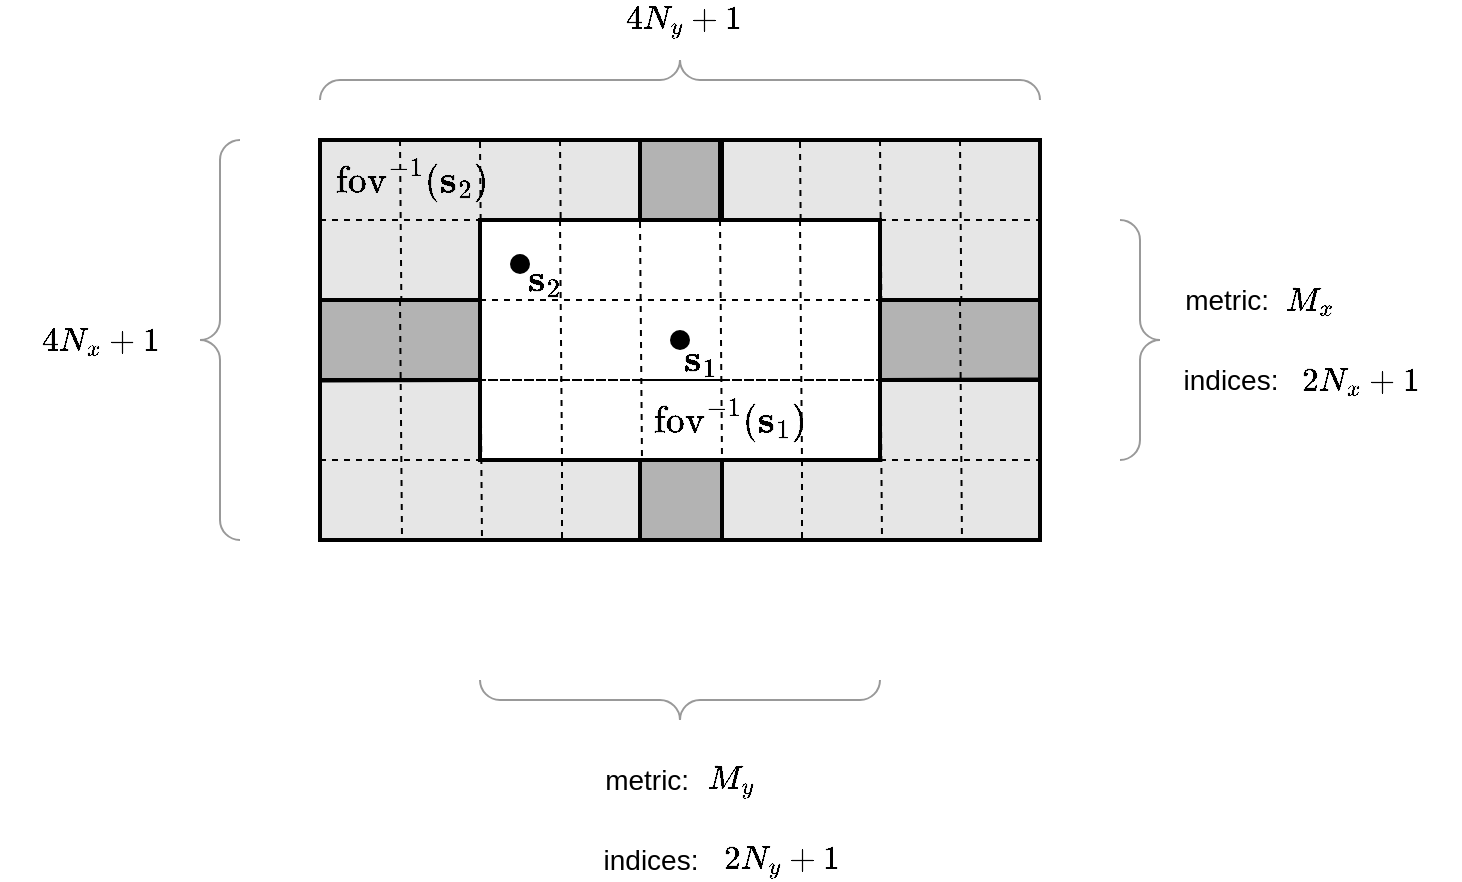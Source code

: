 <mxfile version="18.0.1" type="device"><diagram id="3fj1F_6vdgc_JtYDZL2g" name="Page-1"><mxGraphModel dx="1629" dy="1194" grid="1" gridSize="10" guides="1" tooltips="1" connect="1" arrows="1" fold="1" page="1" pageScale="1" pageWidth="850" pageHeight="1100" math="1" shadow="0"><root><mxCell id="0"/><mxCell id="1" parent="0"/><mxCell id="CxtgnIJiDWNy7kbhSja8-32" value="" style="verticalLabelPosition=bottom;shadow=0;dashed=0;align=center;html=1;verticalAlign=top;strokeWidth=1;shape=mxgraph.mockup.markup.curlyBrace;strokeColor=#999999;fontSize=14;rotation=-180;" vertex="1" parent="1"><mxGeometry x="240" y="550" width="200" height="20" as="geometry"/></mxCell><mxCell id="CxtgnIJiDWNy7kbhSja8-33" value="" style="labelPosition=right;align=left;strokeWidth=1;shape=mxgraph.mockup.markup.curlyBrace;html=1;shadow=0;dashed=0;strokeColor=#999999;direction=north;fontSize=14;rotation=-180;" vertex="1" parent="1"><mxGeometry x="560" y="320" width="20" height="120" as="geometry"/></mxCell><mxCell id="CxtgnIJiDWNy7kbhSja8-34" value="metric:&amp;nbsp;" style="text;html=1;align=center;verticalAlign=middle;resizable=0;points=[];autosize=1;strokeColor=none;fillColor=none;fontSize=14;" vertex="1" parent="1"><mxGeometry x="585" y="350" width="60" height="20" as="geometry"/></mxCell><mxCell id="CxtgnIJiDWNy7kbhSja8-37" value="indices:" style="text;html=1;align=center;verticalAlign=middle;resizable=0;points=[];autosize=1;strokeColor=none;fillColor=none;fontSize=14;" vertex="1" parent="1"><mxGeometry x="585" y="390" width="60" height="20" as="geometry"/></mxCell><mxCell id="CxtgnIJiDWNy7kbhSja8-39" value="$$M_x$$" style="text;html=1;align=center;verticalAlign=middle;resizable=0;points=[];autosize=1;strokeColor=none;fillColor=none;fontSize=14;" vertex="1" parent="1"><mxGeometry x="620" y="350" width="70" height="20" as="geometry"/></mxCell><mxCell id="CxtgnIJiDWNy7kbhSja8-40" value="$$2N_x+1$$" style="text;html=1;align=center;verticalAlign=middle;resizable=0;points=[];autosize=1;strokeColor=none;fillColor=none;fontSize=14;" vertex="1" parent="1"><mxGeometry x="630" y="390" width="100" height="20" as="geometry"/></mxCell><mxCell id="CxtgnIJiDWNy7kbhSja8-42" value="metric:&amp;nbsp;" style="text;html=1;align=center;verticalAlign=middle;resizable=0;points=[];autosize=1;strokeColor=none;fillColor=none;fontSize=14;" vertex="1" parent="1"><mxGeometry x="295" y="590" width="60" height="20" as="geometry"/></mxCell><mxCell id="CxtgnIJiDWNy7kbhSja8-43" value="indices:" style="text;html=1;align=center;verticalAlign=middle;resizable=0;points=[];autosize=1;strokeColor=none;fillColor=none;fontSize=14;" vertex="1" parent="1"><mxGeometry x="295" y="630" width="60" height="20" as="geometry"/></mxCell><mxCell id="CxtgnIJiDWNy7kbhSja8-44" value="$$M_y$$" style="text;html=1;align=center;verticalAlign=middle;resizable=0;points=[];autosize=1;strokeColor=none;fillColor=none;fontSize=14;" vertex="1" parent="1"><mxGeometry x="330" y="590" width="70" height="20" as="geometry"/></mxCell><mxCell id="CxtgnIJiDWNy7kbhSja8-45" value="$$2N_y+1$$" style="text;html=1;align=center;verticalAlign=middle;resizable=0;points=[];autosize=1;strokeColor=none;fillColor=none;fontSize=14;" vertex="1" parent="1"><mxGeometry x="340" y="630" width="100" height="20" as="geometry"/></mxCell><mxCell id="CxtgnIJiDWNy7kbhSja8-48" value="" style="group;labelBackgroundColor=#FFFFFF;" vertex="1" connectable="0" parent="1"><mxGeometry x="160" y="280" width="361" height="120" as="geometry"/></mxCell><mxCell id="CxtgnIJiDWNy7kbhSja8-49" value="" style="rounded=0;whiteSpace=wrap;html=1;fontSize=14;strokeColor=default;strokeWidth=2;fillColor=#E6E6E6;" vertex="1" parent="CxtgnIJiDWNy7kbhSja8-48"><mxGeometry width="200" height="120" as="geometry"/></mxCell><mxCell id="CxtgnIJiDWNy7kbhSja8-50" value="" style="endArrow=none;html=1;rounded=0;dashed=1;fontSize=14;entryX=1.005;entryY=0.333;entryDx=0;entryDy=0;entryPerimeter=0;" edge="1" parent="CxtgnIJiDWNy7kbhSja8-48" target="CxtgnIJiDWNy7kbhSja8-49"><mxGeometry width="50" height="50" relative="1" as="geometry"><mxPoint y="40" as="sourcePoint"/><mxPoint x="90" y="40" as="targetPoint"/></mxGeometry></mxCell><mxCell id="CxtgnIJiDWNy7kbhSja8-51" value="" style="endArrow=none;html=1;rounded=0;dashed=1;fontSize=14;entryX=1.005;entryY=0.333;entryDx=0;entryDy=0;entryPerimeter=0;" edge="1" parent="CxtgnIJiDWNy7kbhSja8-48"><mxGeometry width="50" height="50" relative="1" as="geometry"><mxPoint y="80.04" as="sourcePoint"/><mxPoint x="201" y="80.0" as="targetPoint"/></mxGeometry></mxCell><mxCell id="CxtgnIJiDWNy7kbhSja8-52" value="" style="endArrow=none;html=1;rounded=0;dashed=1;fontSize=14;entryX=0.205;entryY=0.992;entryDx=0;entryDy=0;entryPerimeter=0;exitX=0.2;exitY=0;exitDx=0;exitDy=0;exitPerimeter=0;" edge="1" parent="CxtgnIJiDWNy7kbhSja8-48" source="CxtgnIJiDWNy7kbhSja8-49" target="CxtgnIJiDWNy7kbhSja8-49"><mxGeometry width="50" height="50" relative="1" as="geometry"><mxPoint x="10" y="90.04" as="sourcePoint"/><mxPoint x="211" y="90" as="targetPoint"/></mxGeometry></mxCell><mxCell id="CxtgnIJiDWNy7kbhSja8-53" value="" style="endArrow=none;html=1;rounded=0;dashed=1;fontSize=14;entryX=0.205;entryY=0.992;entryDx=0;entryDy=0;entryPerimeter=0;exitX=0.2;exitY=0;exitDx=0;exitDy=0;exitPerimeter=0;" edge="1" parent="CxtgnIJiDWNy7kbhSja8-48"><mxGeometry width="50" height="50" relative="1" as="geometry"><mxPoint x="80" y="0.96" as="sourcePoint"/><mxPoint x="81" y="120.0" as="targetPoint"/></mxGeometry></mxCell><mxCell id="CxtgnIJiDWNy7kbhSja8-54" value="" style="endArrow=none;html=1;rounded=0;dashed=1;fontSize=14;entryX=0.205;entryY=0.992;entryDx=0;entryDy=0;entryPerimeter=0;exitX=0.2;exitY=0;exitDx=0;exitDy=0;exitPerimeter=0;" edge="1" parent="CxtgnIJiDWNy7kbhSja8-48"><mxGeometry width="50" height="50" relative="1" as="geometry"><mxPoint x="120" as="sourcePoint"/><mxPoint x="121" y="119.04" as="targetPoint"/></mxGeometry></mxCell><mxCell id="CxtgnIJiDWNy7kbhSja8-55" value="" style="endArrow=none;html=1;rounded=0;dashed=1;fontSize=14;entryX=0.805;entryY=1.008;entryDx=0;entryDy=0;entryPerimeter=0;exitX=0.2;exitY=0;exitDx=0;exitDy=0;exitPerimeter=0;" edge="1" parent="CxtgnIJiDWNy7kbhSja8-48" target="CxtgnIJiDWNy7kbhSja8-49"><mxGeometry width="50" height="50" relative="1" as="geometry"><mxPoint x="160" as="sourcePoint"/><mxPoint x="161" y="119.04" as="targetPoint"/></mxGeometry></mxCell><mxCell id="CxtgnIJiDWNy7kbhSja8-96" value="" style="group;labelBackgroundColor=#FFFFFF;fillColor=#E6E6E6;container=0;" vertex="1" connectable="0" parent="CxtgnIJiDWNy7kbhSja8-48"><mxGeometry x="160" width="201" height="120" as="geometry"/></mxCell><mxCell id="CxtgnIJiDWNy7kbhSja8-97" value="" style="rounded=0;whiteSpace=wrap;html=1;fontSize=14;strokeColor=default;strokeWidth=2;fillColor=#E6E6E6;" vertex="1" parent="CxtgnIJiDWNy7kbhSja8-48"><mxGeometry x="160" width="200" height="120" as="geometry"/></mxCell><mxCell id="CxtgnIJiDWNy7kbhSja8-98" value="" style="endArrow=none;html=1;rounded=0;dashed=1;fontSize=14;entryX=1.005;entryY=0.333;entryDx=0;entryDy=0;entryPerimeter=0;" edge="1" parent="CxtgnIJiDWNy7kbhSja8-48" target="CxtgnIJiDWNy7kbhSja8-97"><mxGeometry width="50" height="50" relative="1" as="geometry"><mxPoint x="160" y="40" as="sourcePoint"/><mxPoint x="250" y="40" as="targetPoint"/></mxGeometry></mxCell><mxCell id="CxtgnIJiDWNy7kbhSja8-99" value="" style="endArrow=none;html=1;rounded=0;dashed=1;fontSize=14;entryX=1.005;entryY=0.333;entryDx=0;entryDy=0;entryPerimeter=0;" edge="1" parent="CxtgnIJiDWNy7kbhSja8-48"><mxGeometry width="50" height="50" relative="1" as="geometry"><mxPoint x="160" y="80.04" as="sourcePoint"/><mxPoint x="361" y="80.0" as="targetPoint"/></mxGeometry></mxCell><mxCell id="CxtgnIJiDWNy7kbhSja8-100" value="" style="endArrow=none;html=1;rounded=0;dashed=1;fontSize=14;entryX=0.205;entryY=0.992;entryDx=0;entryDy=0;entryPerimeter=0;exitX=0.2;exitY=0;exitDx=0;exitDy=0;exitPerimeter=0;" edge="1" parent="CxtgnIJiDWNy7kbhSja8-48" source="CxtgnIJiDWNy7kbhSja8-97" target="CxtgnIJiDWNy7kbhSja8-97"><mxGeometry width="50" height="50" relative="1" as="geometry"><mxPoint x="170" y="90.04" as="sourcePoint"/><mxPoint x="371" y="90" as="targetPoint"/></mxGeometry></mxCell><mxCell id="CxtgnIJiDWNy7kbhSja8-101" value="" style="endArrow=none;html=1;rounded=0;dashed=1;fontSize=14;entryX=0.205;entryY=0.992;entryDx=0;entryDy=0;entryPerimeter=0;exitX=0.2;exitY=0;exitDx=0;exitDy=0;exitPerimeter=0;" edge="1" parent="CxtgnIJiDWNy7kbhSja8-48"><mxGeometry width="50" height="50" relative="1" as="geometry"><mxPoint x="240" y="0.96" as="sourcePoint"/><mxPoint x="241" y="120.0" as="targetPoint"/></mxGeometry></mxCell><mxCell id="CxtgnIJiDWNy7kbhSja8-102" value="" style="endArrow=none;html=1;rounded=0;dashed=1;fontSize=14;entryX=0.205;entryY=0.992;entryDx=0;entryDy=0;entryPerimeter=0;exitX=0.2;exitY=0;exitDx=0;exitDy=0;exitPerimeter=0;" edge="1" parent="CxtgnIJiDWNy7kbhSja8-48"><mxGeometry width="50" height="50" relative="1" as="geometry"><mxPoint x="280" as="sourcePoint"/><mxPoint x="281" y="119.04" as="targetPoint"/></mxGeometry></mxCell><mxCell id="CxtgnIJiDWNy7kbhSja8-103" value="" style="endArrow=none;html=1;rounded=0;dashed=1;fontSize=14;entryX=0.805;entryY=1.008;entryDx=0;entryDy=0;entryPerimeter=0;exitX=0.2;exitY=0;exitDx=0;exitDy=0;exitPerimeter=0;" edge="1" parent="CxtgnIJiDWNy7kbhSja8-48" target="CxtgnIJiDWNy7kbhSja8-97"><mxGeometry width="50" height="50" relative="1" as="geometry"><mxPoint x="320" as="sourcePoint"/><mxPoint x="321" y="119.04" as="targetPoint"/></mxGeometry></mxCell><mxCell id="CxtgnIJiDWNy7kbhSja8-121" value="" style="rounded=0;whiteSpace=wrap;html=1;labelBackgroundColor=#FFFFFF;fontSize=14;strokeColor=default;strokeWidth=2;fillColor=#B3B3B3;" vertex="1" parent="CxtgnIJiDWNy7kbhSja8-48"><mxGeometry x="160" width="41" height="40" as="geometry"/></mxCell><mxCell id="CxtgnIJiDWNy7kbhSja8-131" value="$$\text{fov}^{-1}(\mathbf{s}_2)$$" style="text;html=1;align=center;verticalAlign=middle;resizable=0;points=[];autosize=1;strokeColor=none;fillColor=none;fontSize=16;" vertex="1" parent="CxtgnIJiDWNy7kbhSja8-48"><mxGeometry x="-79" y="10" width="250" height="20" as="geometry"/></mxCell><mxCell id="CxtgnIJiDWNy7kbhSja8-47" value="" style="group;fillColor=none;" vertex="1" connectable="0" parent="1"><mxGeometry x="240" y="320" width="320" height="160" as="geometry"/></mxCell><mxCell id="CxtgnIJiDWNy7kbhSja8-56" value="" style="group;labelBackgroundColor=#FFFFFF;fillColor=#E6E6E6;container=0;" vertex="1" connectable="0" parent="CxtgnIJiDWNy7kbhSja8-47"><mxGeometry x="-80" y="40" width="201" height="120" as="geometry"/></mxCell><mxCell id="CxtgnIJiDWNy7kbhSja8-105" value="" style="rounded=0;whiteSpace=wrap;html=1;fontSize=14;strokeColor=default;strokeWidth=2;fillColor=#E6E6E6;" vertex="1" parent="CxtgnIJiDWNy7kbhSja8-47"><mxGeometry x="80" y="40" width="200" height="120" as="geometry"/></mxCell><mxCell id="CxtgnIJiDWNy7kbhSja8-57" value="" style="rounded=0;whiteSpace=wrap;html=1;fontSize=14;strokeColor=default;strokeWidth=2;fillColor=#E6E6E6;" vertex="1" parent="CxtgnIJiDWNy7kbhSja8-47"><mxGeometry x="-80" y="40" width="200" height="120" as="geometry"/></mxCell><mxCell id="CxtgnIJiDWNy7kbhSja8-25" value="" style="rounded=0;whiteSpace=wrap;html=1;fontSize=14;strokeColor=default;strokeWidth=2;" vertex="1" parent="CxtgnIJiDWNy7kbhSja8-47"><mxGeometry width="200" height="120" as="geometry"/></mxCell><mxCell id="CxtgnIJiDWNy7kbhSja8-26" value="" style="endArrow=none;html=1;rounded=0;dashed=1;fontSize=14;entryX=1.005;entryY=0.333;entryDx=0;entryDy=0;entryPerimeter=0;" edge="1" parent="CxtgnIJiDWNy7kbhSja8-47" target="CxtgnIJiDWNy7kbhSja8-25"><mxGeometry width="50" height="50" relative="1" as="geometry"><mxPoint y="40" as="sourcePoint"/><mxPoint x="90" y="40" as="targetPoint"/></mxGeometry></mxCell><mxCell id="CxtgnIJiDWNy7kbhSja8-27" value="" style="endArrow=none;html=1;rounded=0;dashed=1;fontSize=14;entryX=1.005;entryY=0.333;entryDx=0;entryDy=0;entryPerimeter=0;" edge="1" parent="CxtgnIJiDWNy7kbhSja8-47"><mxGeometry width="50" height="50" relative="1" as="geometry"><mxPoint y="80.04" as="sourcePoint"/><mxPoint x="201" y="80.0" as="targetPoint"/></mxGeometry></mxCell><mxCell id="CxtgnIJiDWNy7kbhSja8-28" value="" style="endArrow=none;html=1;rounded=0;dashed=1;fontSize=14;entryX=0.205;entryY=0.992;entryDx=0;entryDy=0;entryPerimeter=0;exitX=0.2;exitY=0;exitDx=0;exitDy=0;exitPerimeter=0;" edge="1" parent="CxtgnIJiDWNy7kbhSja8-47" source="CxtgnIJiDWNy7kbhSja8-25" target="CxtgnIJiDWNy7kbhSja8-25"><mxGeometry width="50" height="50" relative="1" as="geometry"><mxPoint x="10" y="90.04" as="sourcePoint"/><mxPoint x="211" y="90" as="targetPoint"/></mxGeometry></mxCell><mxCell id="CxtgnIJiDWNy7kbhSja8-29" value="" style="endArrow=none;html=1;rounded=0;dashed=1;fontSize=14;entryX=0.205;entryY=0.992;entryDx=0;entryDy=0;entryPerimeter=0;exitX=0.2;exitY=0;exitDx=0;exitDy=0;exitPerimeter=0;" edge="1" parent="CxtgnIJiDWNy7kbhSja8-47"><mxGeometry width="50" height="50" relative="1" as="geometry"><mxPoint x="80" y="0.96" as="sourcePoint"/><mxPoint x="81" y="120.0" as="targetPoint"/></mxGeometry></mxCell><mxCell id="CxtgnIJiDWNy7kbhSja8-30" value="" style="endArrow=none;html=1;rounded=0;dashed=1;fontSize=14;entryX=0.205;entryY=0.992;entryDx=0;entryDy=0;entryPerimeter=0;exitX=0.2;exitY=0;exitDx=0;exitDy=0;exitPerimeter=0;" edge="1" parent="CxtgnIJiDWNy7kbhSja8-47"><mxGeometry width="50" height="50" relative="1" as="geometry"><mxPoint x="120" as="sourcePoint"/><mxPoint x="121" y="119.04" as="targetPoint"/></mxGeometry></mxCell><mxCell id="CxtgnIJiDWNy7kbhSja8-31" value="" style="endArrow=none;html=1;rounded=0;dashed=1;fontSize=14;entryX=0.805;entryY=1.008;entryDx=0;entryDy=0;entryPerimeter=0;exitX=0.2;exitY=0;exitDx=0;exitDy=0;exitPerimeter=0;" edge="1" parent="CxtgnIJiDWNy7kbhSja8-47" target="CxtgnIJiDWNy7kbhSja8-25"><mxGeometry width="50" height="50" relative="1" as="geometry"><mxPoint x="160" as="sourcePoint"/><mxPoint x="161" y="119.04" as="targetPoint"/></mxGeometry></mxCell><mxCell id="CxtgnIJiDWNy7kbhSja8-58" value="" style="endArrow=none;html=1;rounded=0;dashed=1;fontSize=14;entryX=1.005;entryY=0.333;entryDx=0;entryDy=0;entryPerimeter=0;" edge="1" parent="CxtgnIJiDWNy7kbhSja8-47" target="CxtgnIJiDWNy7kbhSja8-57"><mxGeometry width="50" height="50" relative="1" as="geometry"><mxPoint x="-80" y="80" as="sourcePoint"/><mxPoint x="10" y="80" as="targetPoint"/></mxGeometry></mxCell><mxCell id="CxtgnIJiDWNy7kbhSja8-59" value="" style="endArrow=none;html=1;rounded=0;dashed=1;fontSize=14;entryX=1.005;entryY=0.333;entryDx=0;entryDy=0;entryPerimeter=0;" edge="1" parent="CxtgnIJiDWNy7kbhSja8-47"><mxGeometry width="50" height="50" relative="1" as="geometry"><mxPoint x="-80" y="120.04" as="sourcePoint"/><mxPoint x="121" y="120.0" as="targetPoint"/></mxGeometry></mxCell><mxCell id="CxtgnIJiDWNy7kbhSja8-61" value="" style="endArrow=none;html=1;rounded=0;dashed=1;fontSize=14;entryX=0.205;entryY=0.992;entryDx=0;entryDy=0;entryPerimeter=0;exitX=0.2;exitY=0;exitDx=0;exitDy=0;exitPerimeter=0;" edge="1" parent="CxtgnIJiDWNy7kbhSja8-47"><mxGeometry width="50" height="50" relative="1" as="geometry"><mxPoint y="40.96" as="sourcePoint"/><mxPoint x="1" y="160.0" as="targetPoint"/></mxGeometry></mxCell><mxCell id="CxtgnIJiDWNy7kbhSja8-62" value="" style="endArrow=none;html=1;rounded=0;dashed=1;fontSize=14;entryX=0.205;entryY=0.992;entryDx=0;entryDy=0;entryPerimeter=0;" edge="1" parent="CxtgnIJiDWNy7kbhSja8-47"><mxGeometry width="50" height="50" relative="1" as="geometry"><mxPoint x="41" y="120" as="sourcePoint"/><mxPoint x="41" y="159.04" as="targetPoint"/></mxGeometry></mxCell><mxCell id="CxtgnIJiDWNy7kbhSja8-63" value="" style="endArrow=none;html=1;rounded=0;dashed=1;fontSize=14;entryX=0.805;entryY=1.008;entryDx=0;entryDy=0;entryPerimeter=0;exitX=0;exitY=0;exitDx=0;exitDy=0;" edge="1" parent="CxtgnIJiDWNy7kbhSja8-47" target="CxtgnIJiDWNy7kbhSja8-57" source="CxtgnIJiDWNy7kbhSja8-120"><mxGeometry width="50" height="50" relative="1" as="geometry"><mxPoint x="80" y="40" as="sourcePoint"/><mxPoint x="81" y="159.04" as="targetPoint"/></mxGeometry></mxCell><mxCell id="CxtgnIJiDWNy7kbhSja8-114" value="" style="endArrow=none;html=1;rounded=0;fontSize=14;strokeWidth=2;" edge="1" parent="CxtgnIJiDWNy7kbhSja8-47"><mxGeometry width="50" height="50" relative="1" as="geometry"><mxPoint x="80" y="160" as="sourcePoint"/><mxPoint x="80" y="120" as="targetPoint"/></mxGeometry></mxCell><mxCell id="CxtgnIJiDWNy7kbhSja8-116" value="" style="endArrow=none;html=1;rounded=0;fontSize=14;strokeWidth=2;exitX=0.996;exitY=0.331;exitDx=0;exitDy=0;exitPerimeter=0;" edge="1" parent="CxtgnIJiDWNy7kbhSja8-47"><mxGeometry width="50" height="50" relative="1" as="geometry"><mxPoint x="-0.8" y="80" as="sourcePoint"/><mxPoint x="-80" y="80.28" as="targetPoint"/></mxGeometry></mxCell><mxCell id="CxtgnIJiDWNy7kbhSja8-106" value="" style="endArrow=none;html=1;rounded=0;dashed=1;fontSize=14;entryX=1.005;entryY=0.333;entryDx=0;entryDy=0;entryPerimeter=0;" edge="1" parent="CxtgnIJiDWNy7kbhSja8-47" target="CxtgnIJiDWNy7kbhSja8-105"><mxGeometry width="50" height="50" relative="1" as="geometry"><mxPoint x="80" y="80" as="sourcePoint"/><mxPoint x="170" y="80" as="targetPoint"/></mxGeometry></mxCell><mxCell id="CxtgnIJiDWNy7kbhSja8-107" value="" style="endArrow=none;html=1;rounded=0;dashed=1;fontSize=14;entryX=1.005;entryY=0.333;entryDx=0;entryDy=0;entryPerimeter=0;" edge="1" parent="CxtgnIJiDWNy7kbhSja8-47"><mxGeometry width="50" height="50" relative="1" as="geometry"><mxPoint x="80" y="120.04" as="sourcePoint"/><mxPoint x="281" y="120.0" as="targetPoint"/></mxGeometry></mxCell><mxCell id="CxtgnIJiDWNy7kbhSja8-108" value="" style="endArrow=none;html=1;rounded=0;dashed=1;fontSize=14;entryX=0.205;entryY=0.992;entryDx=0;entryDy=0;entryPerimeter=0;exitX=1;exitY=0;exitDx=0;exitDy=0;" edge="1" parent="CxtgnIJiDWNy7kbhSja8-47" source="CxtgnIJiDWNy7kbhSja8-120" target="CxtgnIJiDWNy7kbhSja8-105"><mxGeometry width="50" height="50" relative="1" as="geometry"><mxPoint x="90" y="130.04" as="sourcePoint"/><mxPoint x="291" y="130" as="targetPoint"/></mxGeometry></mxCell><mxCell id="CxtgnIJiDWNy7kbhSja8-109" value="" style="endArrow=none;html=1;rounded=0;dashed=1;fontSize=14;entryX=0.205;entryY=0.992;entryDx=0;entryDy=0;entryPerimeter=0;" edge="1" parent="CxtgnIJiDWNy7kbhSja8-47"><mxGeometry width="50" height="50" relative="1" as="geometry"><mxPoint x="161" y="120" as="sourcePoint"/><mxPoint x="161" y="160.0" as="targetPoint"/></mxGeometry></mxCell><mxCell id="CxtgnIJiDWNy7kbhSja8-110" value="" style="endArrow=none;html=1;rounded=0;dashed=1;fontSize=14;entryX=0.205;entryY=0.992;entryDx=0;entryDy=0;entryPerimeter=0;exitX=0.2;exitY=0;exitDx=0;exitDy=0;exitPerimeter=0;" edge="1" parent="CxtgnIJiDWNy7kbhSja8-47"><mxGeometry width="50" height="50" relative="1" as="geometry"><mxPoint x="200" y="40" as="sourcePoint"/><mxPoint x="201" y="159.04" as="targetPoint"/></mxGeometry></mxCell><mxCell id="CxtgnIJiDWNy7kbhSja8-117" value="" style="rounded=0;whiteSpace=wrap;html=1;labelBackgroundColor=#FFFFFF;fontSize=14;strokeColor=default;strokeWidth=2;fillColor=#B3B3B3;" vertex="1" parent="CxtgnIJiDWNy7kbhSja8-47"><mxGeometry x="200" y="40" width="80" height="40" as="geometry"/></mxCell><mxCell id="CxtgnIJiDWNy7kbhSja8-111" value="" style="endArrow=none;html=1;rounded=0;dashed=1;fontSize=14;entryX=0.805;entryY=1.008;entryDx=0;entryDy=0;entryPerimeter=0;startArrow=none;exitX=0.5;exitY=0;exitDx=0;exitDy=0;" edge="1" parent="CxtgnIJiDWNy7kbhSja8-47" target="CxtgnIJiDWNy7kbhSja8-105" source="CxtgnIJiDWNy7kbhSja8-117"><mxGeometry width="50" height="50" relative="1" as="geometry"><mxPoint x="240" y="80" as="sourcePoint"/><mxPoint x="241" y="159.04" as="targetPoint"/></mxGeometry></mxCell><mxCell id="CxtgnIJiDWNy7kbhSja8-119" value="" style="rounded=0;whiteSpace=wrap;html=1;labelBackgroundColor=#FFFFFF;fontSize=14;strokeColor=default;strokeWidth=2;fillColor=#B3B3B3;" vertex="1" parent="CxtgnIJiDWNy7kbhSja8-47"><mxGeometry x="-80" y="40" width="80" height="40" as="geometry"/></mxCell><mxCell id="CxtgnIJiDWNy7kbhSja8-120" value="" style="rounded=0;whiteSpace=wrap;html=1;labelBackgroundColor=#FFFFFF;fontSize=14;strokeColor=default;strokeWidth=2;fillColor=#B3B3B3;" vertex="1" parent="CxtgnIJiDWNy7kbhSja8-47"><mxGeometry x="80" y="120" width="41" height="40" as="geometry"/></mxCell><mxCell id="CxtgnIJiDWNy7kbhSja8-60" value="" style="endArrow=none;html=1;rounded=0;dashed=1;fontSize=14;entryX=0.205;entryY=0.992;entryDx=0;entryDy=0;entryPerimeter=0;exitX=0.2;exitY=0;exitDx=0;exitDy=0;exitPerimeter=0;" edge="1" parent="CxtgnIJiDWNy7kbhSja8-47" source="CxtgnIJiDWNy7kbhSja8-57" target="CxtgnIJiDWNy7kbhSja8-57"><mxGeometry width="50" height="50" relative="1" as="geometry"><mxPoint x="-70" y="130.04" as="sourcePoint"/><mxPoint x="131" y="130" as="targetPoint"/></mxGeometry></mxCell><mxCell id="CxtgnIJiDWNy7kbhSja8-128" value="" style="shape=ellipse;fillColor=#000000;strokeColor=none;html=1;sketch=0;" vertex="1" parent="CxtgnIJiDWNy7kbhSja8-47"><mxGeometry x="95" y="55" width="10" height="10" as="geometry"/></mxCell><mxCell id="CxtgnIJiDWNy7kbhSja8-127" value="$$\mathbf{s}_1$$" style="text;html=1;align=center;verticalAlign=middle;resizable=0;points=[];autosize=1;strokeColor=none;fillColor=none;fontSize=16;" vertex="1" parent="CxtgnIJiDWNy7kbhSja8-47"><mxGeometry x="40" y="60" width="140" height="20" as="geometry"/></mxCell><mxCell id="CxtgnIJiDWNy7kbhSja8-126" value="$$\text{fov}^{-1}(\mathbf{s}_1)$$" style="text;html=1;align=center;verticalAlign=middle;resizable=0;points=[];autosize=1;strokeColor=none;fillColor=none;fontSize=16;" vertex="1" parent="CxtgnIJiDWNy7kbhSja8-47"><mxGeometry y="90" width="250" height="20" as="geometry"/></mxCell><mxCell id="CxtgnIJiDWNy7kbhSja8-129" value="" style="shape=ellipse;fillColor=#000000;strokeColor=none;html=1;sketch=0;" vertex="1" parent="CxtgnIJiDWNy7kbhSja8-47"><mxGeometry x="15" y="17" width="10" height="10" as="geometry"/></mxCell><mxCell id="CxtgnIJiDWNy7kbhSja8-130" value="$$\mathbf{s}_2$$" style="text;html=1;align=center;verticalAlign=middle;resizable=0;points=[];autosize=1;strokeColor=none;fillColor=none;fontSize=16;" vertex="1" parent="CxtgnIJiDWNy7kbhSja8-47"><mxGeometry x="-38" y="20" width="140" height="20" as="geometry"/></mxCell><mxCell id="CxtgnIJiDWNy7kbhSja8-112" value="" style="endArrow=none;html=1;rounded=0;fontSize=14;strokeWidth=2;" edge="1" parent="1"><mxGeometry width="50" height="50" relative="1" as="geometry"><mxPoint x="360" y="320" as="sourcePoint"/><mxPoint x="360" y="280" as="targetPoint"/></mxGeometry></mxCell><mxCell id="CxtgnIJiDWNy7kbhSja8-115" value="" style="endArrow=none;html=1;rounded=0;fontSize=14;strokeWidth=2;exitX=0.996;exitY=0.331;exitDx=0;exitDy=0;exitPerimeter=0;" edge="1" parent="1" source="CxtgnIJiDWNy7kbhSja8-105"><mxGeometry width="50" height="50" relative="1" as="geometry"><mxPoint x="330" y="490" as="sourcePoint"/><mxPoint x="440" y="400" as="targetPoint"/></mxGeometry></mxCell><mxCell id="CxtgnIJiDWNy7kbhSja8-122" value="" style="labelPosition=right;align=left;strokeWidth=1;shape=mxgraph.mockup.markup.curlyBrace;html=1;shadow=0;dashed=0;strokeColor=#999999;direction=north;fontSize=14;rotation=0;" vertex="1" parent="1"><mxGeometry x="100" y="280" width="20" height="200" as="geometry"/></mxCell><mxCell id="CxtgnIJiDWNy7kbhSja8-123" value="$$4N_x+1$$" style="text;html=1;align=center;verticalAlign=middle;resizable=0;points=[];autosize=1;strokeColor=none;fillColor=none;fontSize=14;" vertex="1" parent="1"><mxGeometry y="370" width="100" height="20" as="geometry"/></mxCell><mxCell id="CxtgnIJiDWNy7kbhSja8-124" value="" style="verticalLabelPosition=bottom;shadow=0;dashed=0;align=center;html=1;verticalAlign=top;strokeWidth=1;shape=mxgraph.mockup.markup.curlyBrace;strokeColor=#999999;fontSize=14;rotation=0;" vertex="1" parent="1"><mxGeometry x="160" y="240" width="360" height="20" as="geometry"/></mxCell><mxCell id="CxtgnIJiDWNy7kbhSja8-125" value="$$4N_y+1$$" style="text;html=1;align=center;verticalAlign=middle;resizable=0;points=[];autosize=1;strokeColor=none;fillColor=none;fontSize=14;" vertex="1" parent="1"><mxGeometry x="290.5" y="210" width="100" height="20" as="geometry"/></mxCell></root></mxGraphModel></diagram></mxfile>
